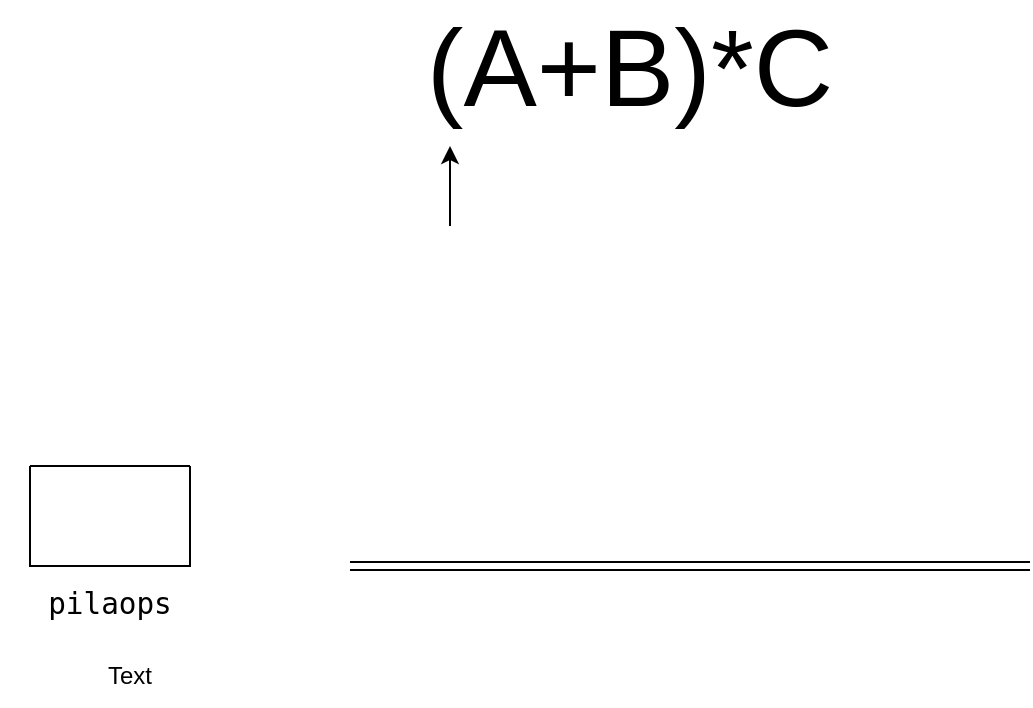 <mxfile version="22.1.11" type="github">
  <diagram name="Page-1" id="1aB2eNbcFqlKZ2EeLahN">
    <mxGraphModel dx="662" dy="350" grid="1" gridSize="10" guides="1" tooltips="1" connect="1" arrows="1" fold="1" page="1" pageScale="1" pageWidth="850" pageHeight="1100" math="0" shadow="0">
      <root>
        <mxCell id="0" />
        <mxCell id="1" parent="0" />
        <mxCell id="el1ftAv8cHZX7j-cRzyH-2" value="" style="swimlane;startSize=0;html=1;align=left;" vertex="1" parent="1">
          <mxGeometry x="40" y="310" width="80" height="50" as="geometry" />
        </mxCell>
        <mxCell id="el1ftAv8cHZX7j-cRzyH-18" value="&lt;font style=&quot;font-size: 55px;&quot;&gt;(A+B)*C&lt;/font&gt;" style="text;strokeColor=none;align=center;fillColor=none;html=1;verticalAlign=middle;whiteSpace=wrap;rounded=0;" vertex="1" parent="1">
          <mxGeometry x="220" y="80" width="240" height="60" as="geometry" />
        </mxCell>
        <mxCell id="el1ftAv8cHZX7j-cRzyH-19" value="" style="shape=link;html=1;rounded=0;" edge="1" parent="1">
          <mxGeometry width="100" relative="1" as="geometry">
            <mxPoint x="200" y="360" as="sourcePoint" />
            <mxPoint x="540" y="360" as="targetPoint" />
          </mxGeometry>
        </mxCell>
        <mxCell id="el1ftAv8cHZX7j-cRzyH-22" value="Text" style="text;strokeColor=none;align=center;fillColor=none;html=1;verticalAlign=middle;whiteSpace=wrap;rounded=0;" vertex="1" parent="1">
          <mxGeometry x="60" y="400" width="60" height="30" as="geometry" />
        </mxCell>
        <mxCell id="el1ftAv8cHZX7j-cRzyH-24" value="" style="endArrow=classic;html=1;rounded=0;" edge="1" parent="1">
          <mxGeometry width="50" height="50" relative="1" as="geometry">
            <mxPoint x="250" y="190" as="sourcePoint" />
            <mxPoint x="250" y="150" as="targetPoint" />
          </mxGeometry>
        </mxCell>
        <mxCell id="el1ftAv8cHZX7j-cRzyH-25" value="&#xa;&lt;b id=&quot;docs-internal-guid-8e5f59c1-7fff-c48f-c736-ee5afbdc32a4&quot; style=&quot;font-weight:normal;&quot;&gt;&lt;span style=&quot;font-size: 11pt; font-family: &amp;quot;Roboto Mono&amp;quot;, monospace; color: rgb(0, 0, 0); background-color: transparent; font-weight: 300; font-style: normal; font-variant: normal; text-decoration: none; vertical-align: baseline;&quot;&gt;pilaops&lt;/span&gt;&lt;/b&gt;&#xa;&#xa;" style="text;strokeColor=none;align=center;fillColor=none;html=1;verticalAlign=middle;whiteSpace=wrap;rounded=0;" vertex="1" parent="1">
          <mxGeometry x="25" y="370" width="110" height="30" as="geometry" />
        </mxCell>
      </root>
    </mxGraphModel>
  </diagram>
</mxfile>
